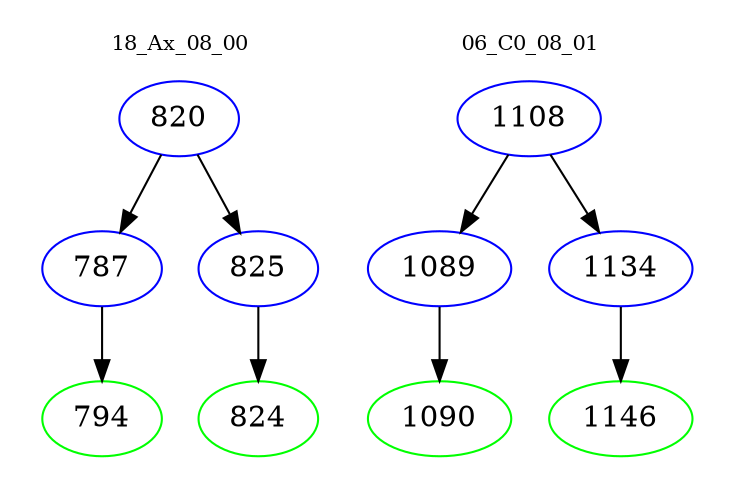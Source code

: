 digraph{
subgraph cluster_0 {
color = white
label = "18_Ax_08_00";
fontsize=10;
T0_820 [label="820", color="blue"]
T0_820 -> T0_787 [color="black"]
T0_787 [label="787", color="blue"]
T0_787 -> T0_794 [color="black"]
T0_794 [label="794", color="green"]
T0_820 -> T0_825 [color="black"]
T0_825 [label="825", color="blue"]
T0_825 -> T0_824 [color="black"]
T0_824 [label="824", color="green"]
}
subgraph cluster_1 {
color = white
label = "06_C0_08_01";
fontsize=10;
T1_1108 [label="1108", color="blue"]
T1_1108 -> T1_1089 [color="black"]
T1_1089 [label="1089", color="blue"]
T1_1089 -> T1_1090 [color="black"]
T1_1090 [label="1090", color="green"]
T1_1108 -> T1_1134 [color="black"]
T1_1134 [label="1134", color="blue"]
T1_1134 -> T1_1146 [color="black"]
T1_1146 [label="1146", color="green"]
}
}
